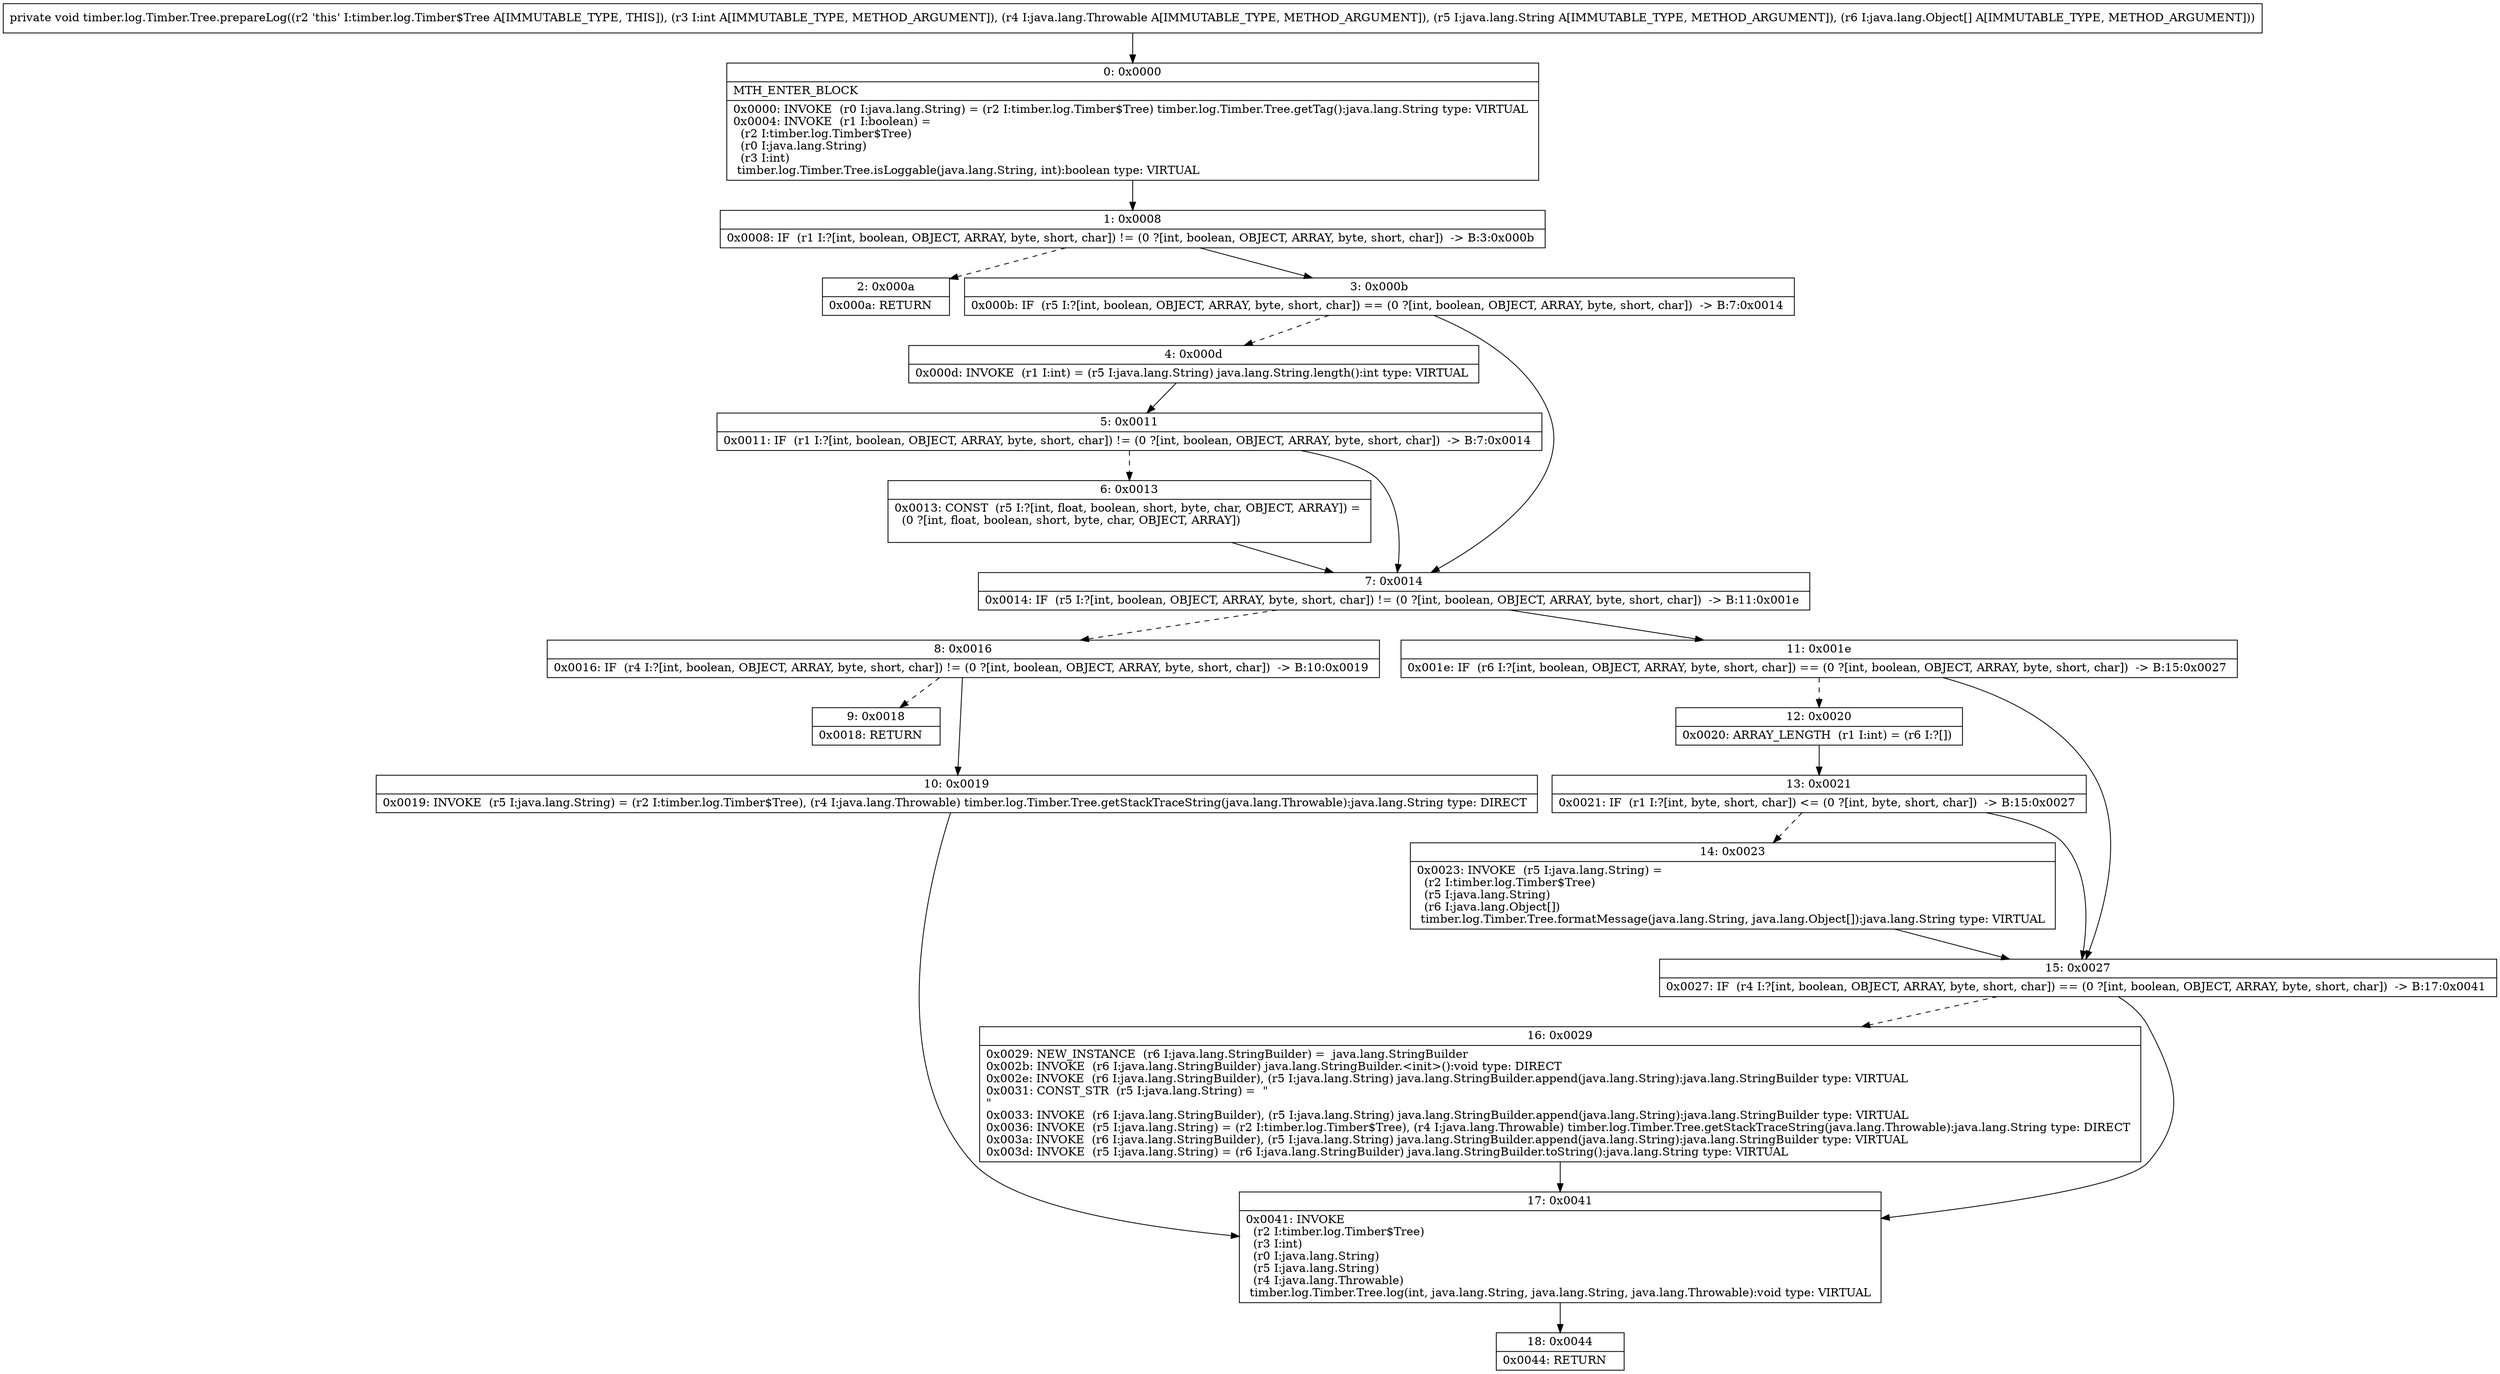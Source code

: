 digraph "CFG fortimber.log.Timber.Tree.prepareLog(ILjava\/lang\/Throwable;Ljava\/lang\/String;[Ljava\/lang\/Object;)V" {
Node_0 [shape=record,label="{0\:\ 0x0000|MTH_ENTER_BLOCK\l|0x0000: INVOKE  (r0 I:java.lang.String) = (r2 I:timber.log.Timber$Tree) timber.log.Timber.Tree.getTag():java.lang.String type: VIRTUAL \l0x0004: INVOKE  (r1 I:boolean) = \l  (r2 I:timber.log.Timber$Tree)\l  (r0 I:java.lang.String)\l  (r3 I:int)\l timber.log.Timber.Tree.isLoggable(java.lang.String, int):boolean type: VIRTUAL \l}"];
Node_1 [shape=record,label="{1\:\ 0x0008|0x0008: IF  (r1 I:?[int, boolean, OBJECT, ARRAY, byte, short, char]) != (0 ?[int, boolean, OBJECT, ARRAY, byte, short, char])  \-\> B:3:0x000b \l}"];
Node_2 [shape=record,label="{2\:\ 0x000a|0x000a: RETURN   \l}"];
Node_3 [shape=record,label="{3\:\ 0x000b|0x000b: IF  (r5 I:?[int, boolean, OBJECT, ARRAY, byte, short, char]) == (0 ?[int, boolean, OBJECT, ARRAY, byte, short, char])  \-\> B:7:0x0014 \l}"];
Node_4 [shape=record,label="{4\:\ 0x000d|0x000d: INVOKE  (r1 I:int) = (r5 I:java.lang.String) java.lang.String.length():int type: VIRTUAL \l}"];
Node_5 [shape=record,label="{5\:\ 0x0011|0x0011: IF  (r1 I:?[int, boolean, OBJECT, ARRAY, byte, short, char]) != (0 ?[int, boolean, OBJECT, ARRAY, byte, short, char])  \-\> B:7:0x0014 \l}"];
Node_6 [shape=record,label="{6\:\ 0x0013|0x0013: CONST  (r5 I:?[int, float, boolean, short, byte, char, OBJECT, ARRAY]) = \l  (0 ?[int, float, boolean, short, byte, char, OBJECT, ARRAY])\l \l}"];
Node_7 [shape=record,label="{7\:\ 0x0014|0x0014: IF  (r5 I:?[int, boolean, OBJECT, ARRAY, byte, short, char]) != (0 ?[int, boolean, OBJECT, ARRAY, byte, short, char])  \-\> B:11:0x001e \l}"];
Node_8 [shape=record,label="{8\:\ 0x0016|0x0016: IF  (r4 I:?[int, boolean, OBJECT, ARRAY, byte, short, char]) != (0 ?[int, boolean, OBJECT, ARRAY, byte, short, char])  \-\> B:10:0x0019 \l}"];
Node_9 [shape=record,label="{9\:\ 0x0018|0x0018: RETURN   \l}"];
Node_10 [shape=record,label="{10\:\ 0x0019|0x0019: INVOKE  (r5 I:java.lang.String) = (r2 I:timber.log.Timber$Tree), (r4 I:java.lang.Throwable) timber.log.Timber.Tree.getStackTraceString(java.lang.Throwable):java.lang.String type: DIRECT \l}"];
Node_11 [shape=record,label="{11\:\ 0x001e|0x001e: IF  (r6 I:?[int, boolean, OBJECT, ARRAY, byte, short, char]) == (0 ?[int, boolean, OBJECT, ARRAY, byte, short, char])  \-\> B:15:0x0027 \l}"];
Node_12 [shape=record,label="{12\:\ 0x0020|0x0020: ARRAY_LENGTH  (r1 I:int) = (r6 I:?[]) \l}"];
Node_13 [shape=record,label="{13\:\ 0x0021|0x0021: IF  (r1 I:?[int, byte, short, char]) \<= (0 ?[int, byte, short, char])  \-\> B:15:0x0027 \l}"];
Node_14 [shape=record,label="{14\:\ 0x0023|0x0023: INVOKE  (r5 I:java.lang.String) = \l  (r2 I:timber.log.Timber$Tree)\l  (r5 I:java.lang.String)\l  (r6 I:java.lang.Object[])\l timber.log.Timber.Tree.formatMessage(java.lang.String, java.lang.Object[]):java.lang.String type: VIRTUAL \l}"];
Node_15 [shape=record,label="{15\:\ 0x0027|0x0027: IF  (r4 I:?[int, boolean, OBJECT, ARRAY, byte, short, char]) == (0 ?[int, boolean, OBJECT, ARRAY, byte, short, char])  \-\> B:17:0x0041 \l}"];
Node_16 [shape=record,label="{16\:\ 0x0029|0x0029: NEW_INSTANCE  (r6 I:java.lang.StringBuilder) =  java.lang.StringBuilder \l0x002b: INVOKE  (r6 I:java.lang.StringBuilder) java.lang.StringBuilder.\<init\>():void type: DIRECT \l0x002e: INVOKE  (r6 I:java.lang.StringBuilder), (r5 I:java.lang.String) java.lang.StringBuilder.append(java.lang.String):java.lang.StringBuilder type: VIRTUAL \l0x0031: CONST_STR  (r5 I:java.lang.String) =  \"\l\" \l0x0033: INVOKE  (r6 I:java.lang.StringBuilder), (r5 I:java.lang.String) java.lang.StringBuilder.append(java.lang.String):java.lang.StringBuilder type: VIRTUAL \l0x0036: INVOKE  (r5 I:java.lang.String) = (r2 I:timber.log.Timber$Tree), (r4 I:java.lang.Throwable) timber.log.Timber.Tree.getStackTraceString(java.lang.Throwable):java.lang.String type: DIRECT \l0x003a: INVOKE  (r6 I:java.lang.StringBuilder), (r5 I:java.lang.String) java.lang.StringBuilder.append(java.lang.String):java.lang.StringBuilder type: VIRTUAL \l0x003d: INVOKE  (r5 I:java.lang.String) = (r6 I:java.lang.StringBuilder) java.lang.StringBuilder.toString():java.lang.String type: VIRTUAL \l}"];
Node_17 [shape=record,label="{17\:\ 0x0041|0x0041: INVOKE  \l  (r2 I:timber.log.Timber$Tree)\l  (r3 I:int)\l  (r0 I:java.lang.String)\l  (r5 I:java.lang.String)\l  (r4 I:java.lang.Throwable)\l timber.log.Timber.Tree.log(int, java.lang.String, java.lang.String, java.lang.Throwable):void type: VIRTUAL \l}"];
Node_18 [shape=record,label="{18\:\ 0x0044|0x0044: RETURN   \l}"];
MethodNode[shape=record,label="{private void timber.log.Timber.Tree.prepareLog((r2 'this' I:timber.log.Timber$Tree A[IMMUTABLE_TYPE, THIS]), (r3 I:int A[IMMUTABLE_TYPE, METHOD_ARGUMENT]), (r4 I:java.lang.Throwable A[IMMUTABLE_TYPE, METHOD_ARGUMENT]), (r5 I:java.lang.String A[IMMUTABLE_TYPE, METHOD_ARGUMENT]), (r6 I:java.lang.Object[] A[IMMUTABLE_TYPE, METHOD_ARGUMENT])) }"];
MethodNode -> Node_0;
Node_0 -> Node_1;
Node_1 -> Node_2[style=dashed];
Node_1 -> Node_3;
Node_3 -> Node_4[style=dashed];
Node_3 -> Node_7;
Node_4 -> Node_5;
Node_5 -> Node_6[style=dashed];
Node_5 -> Node_7;
Node_6 -> Node_7;
Node_7 -> Node_8[style=dashed];
Node_7 -> Node_11;
Node_8 -> Node_9[style=dashed];
Node_8 -> Node_10;
Node_10 -> Node_17;
Node_11 -> Node_12[style=dashed];
Node_11 -> Node_15;
Node_12 -> Node_13;
Node_13 -> Node_14[style=dashed];
Node_13 -> Node_15;
Node_14 -> Node_15;
Node_15 -> Node_16[style=dashed];
Node_15 -> Node_17;
Node_16 -> Node_17;
Node_17 -> Node_18;
}


